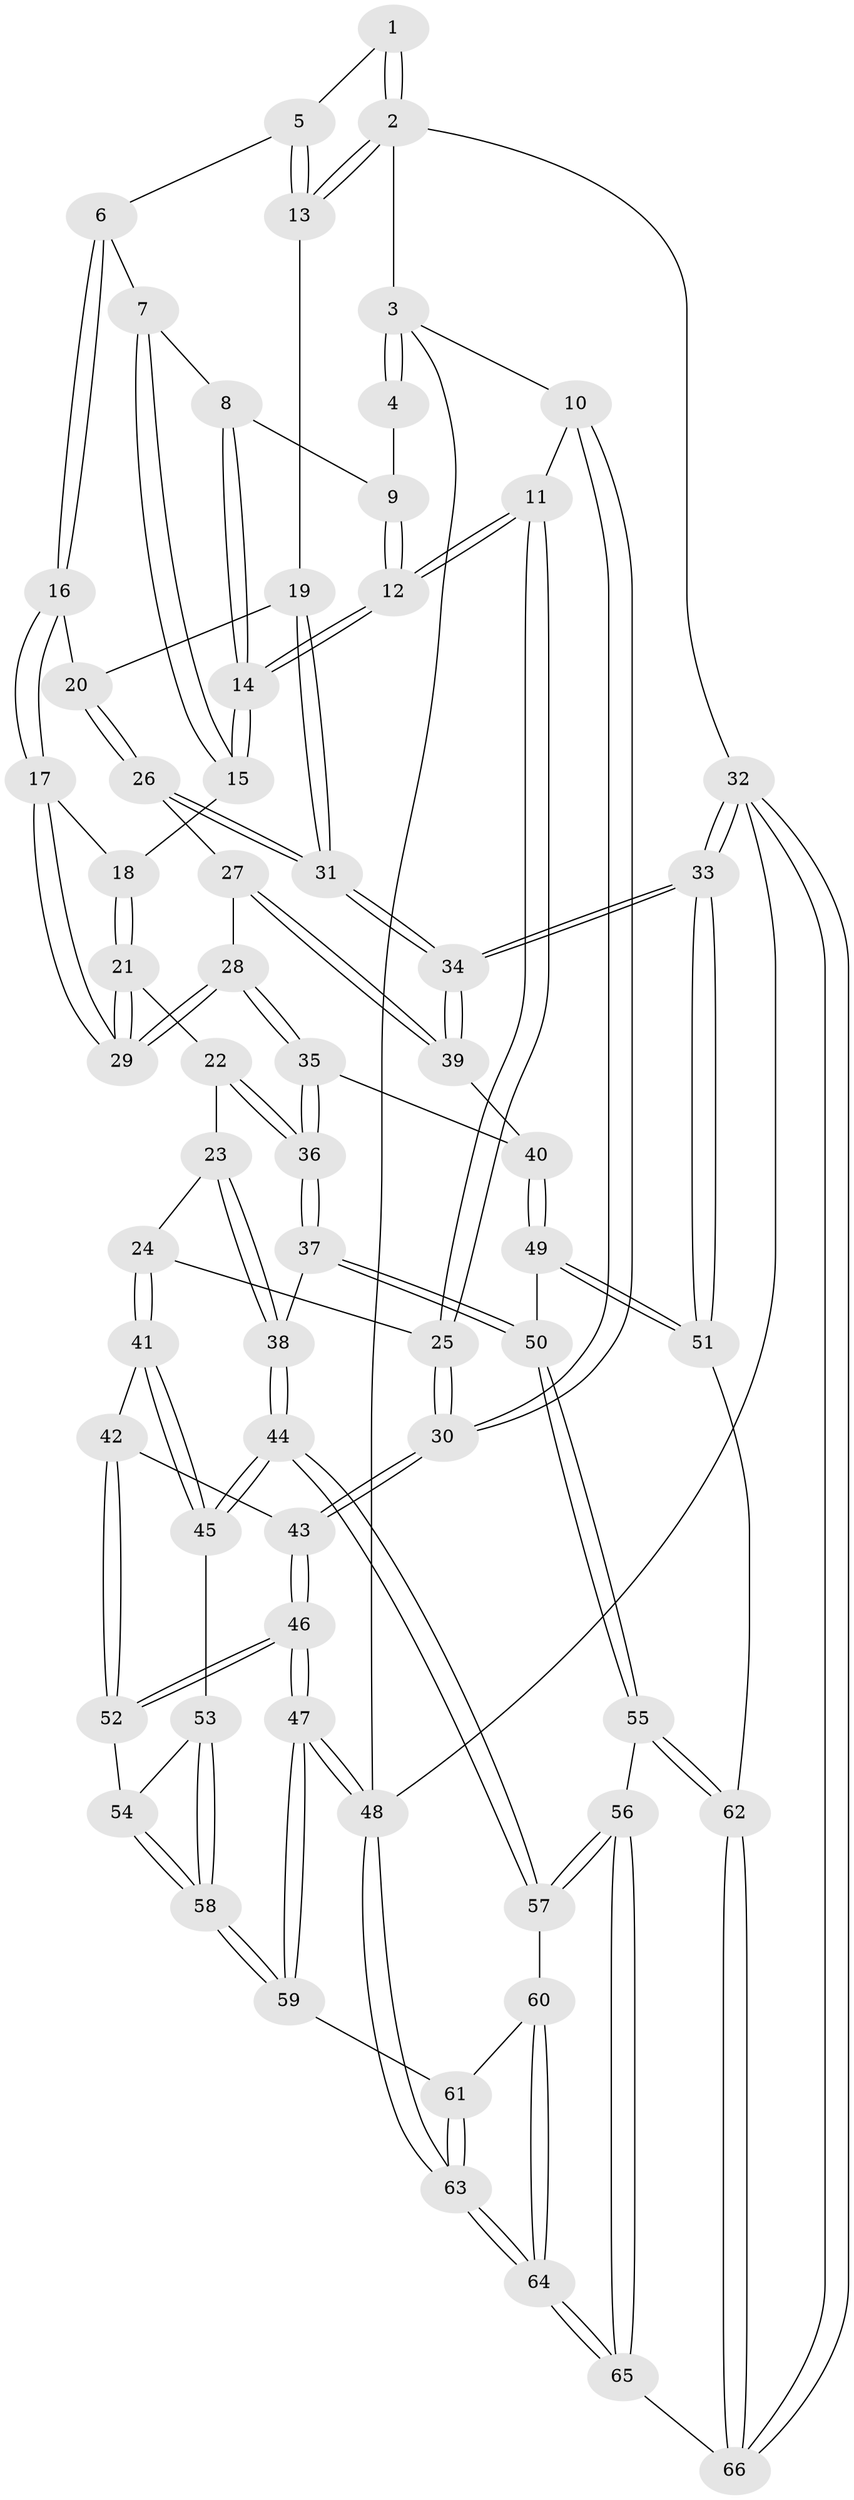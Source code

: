 // coarse degree distribution, {9: 0.030303030303030304, 2: 0.09090909090909091, 3: 0.21212121212121213, 4: 0.2727272727272727, 5: 0.30303030303030304, 7: 0.06060606060606061, 6: 0.030303030303030304}
// Generated by graph-tools (version 1.1) at 2025/21/03/04/25 18:21:03]
// undirected, 66 vertices, 162 edges
graph export_dot {
graph [start="1"]
  node [color=gray90,style=filled];
  1 [pos="+0.5962947728492337+0"];
  2 [pos="+1+0"];
  3 [pos="+0+0"];
  4 [pos="+0.48293101101498986+0"];
  5 [pos="+0.7134494333565344+0.09261993121552449"];
  6 [pos="+0.7087552443043754+0.13316776595230734"];
  7 [pos="+0.6648953573913158+0.14338760434648698"];
  8 [pos="+0.6414984542565483+0.13487491610192873"];
  9 [pos="+0.4753161927612978+0"];
  10 [pos="+0+0"];
  11 [pos="+0.35949255197501934+0.23201725342152843"];
  12 [pos="+0.3596526680563647+0.23178490956881626"];
  13 [pos="+1+0"];
  14 [pos="+0.40956896914976626+0.2217781261158277"];
  15 [pos="+0.6398457039893415+0.2238228004357961"];
  16 [pos="+0.804898355726329+0.20133724334052142"];
  17 [pos="+0.80180554278169+0.20876204484395633"];
  18 [pos="+0.6576950711549167+0.260097057338416"];
  19 [pos="+1+0"];
  20 [pos="+0.8556601517597381+0.17774634149234023"];
  21 [pos="+0.6472546543700443+0.3101408575321932"];
  22 [pos="+0.5310597615175534+0.3616472764028823"];
  23 [pos="+0.4944785499051415+0.3506310942534891"];
  24 [pos="+0.36537079470216693+0.2898929826944136"];
  25 [pos="+0.3593795191570521+0.23442605067767522"];
  26 [pos="+0.9726437024310182+0.38272264500710396"];
  27 [pos="+0.9186306320911214+0.40084605777293336"];
  28 [pos="+0.7826924176048335+0.37333924113527056"];
  29 [pos="+0.7825419512338131+0.3729332931250691"];
  30 [pos="+0+0.3125779066219319"];
  31 [pos="+1+0.37996778249373303"];
  32 [pos="+1+1"];
  33 [pos="+1+0.8773933495781757"];
  34 [pos="+1+0.6129881670905467"];
  35 [pos="+0.7170342147904974+0.48781394558020125"];
  36 [pos="+0.6715540276864232+0.5158657328004622"];
  37 [pos="+0.639868937077111+0.599564410077171"];
  38 [pos="+0.5270418315577936+0.5965158418405797"];
  39 [pos="+0.8790683244621048+0.5595250910179748"];
  40 [pos="+0.8739787288583687+0.5625732029341635"];
  41 [pos="+0.28286438320304486+0.45051366390190534"];
  42 [pos="+0.26210528795342497+0.45274806846454957"];
  43 [pos="+0+0.3649767212487239"];
  44 [pos="+0.3576984455657653+0.6271346559698935"];
  45 [pos="+0.3415659281339665+0.6054708507865386"];
  46 [pos="+0+0.5405328911260961"];
  47 [pos="+0+0.8990022010319801"];
  48 [pos="+0+1"];
  49 [pos="+0.8541832950263006+0.6288800167428759"];
  50 [pos="+0.6758920567004101+0.6823750216389437"];
  51 [pos="+0.9665334991380706+0.8054785218597316"];
  52 [pos="+0.056053667256633674+0.6289311420053731"];
  53 [pos="+0.2354447470364635+0.6477556657032627"];
  54 [pos="+0.07603855171306682+0.6619311097497156"];
  55 [pos="+0.67729405848722+0.7976141036436546"];
  56 [pos="+0.423479928375289+0.8280326502040609"];
  57 [pos="+0.36586208391130803+0.787096592023929"];
  58 [pos="+0.09909843189990046+0.7772350596058409"];
  59 [pos="+0.09853441569924504+0.819324110268438"];
  60 [pos="+0.27199861793130703+0.8411218649019109"];
  61 [pos="+0.1374789785808116+0.8450073440130187"];
  62 [pos="+0.7148809957248676+0.8416953887139991"];
  63 [pos="+0.06468178626123362+1"];
  64 [pos="+0.26674491070393086+1"];
  65 [pos="+0.49411314246449156+1"];
  66 [pos="+0.6882114856712319+1"];
  1 -- 2;
  1 -- 2;
  1 -- 5;
  2 -- 3;
  2 -- 13;
  2 -- 13;
  2 -- 32;
  3 -- 4;
  3 -- 4;
  3 -- 10;
  3 -- 48;
  4 -- 9;
  5 -- 6;
  5 -- 13;
  5 -- 13;
  6 -- 7;
  6 -- 16;
  6 -- 16;
  7 -- 8;
  7 -- 15;
  7 -- 15;
  8 -- 9;
  8 -- 14;
  8 -- 14;
  9 -- 12;
  9 -- 12;
  10 -- 11;
  10 -- 30;
  10 -- 30;
  11 -- 12;
  11 -- 12;
  11 -- 25;
  11 -- 25;
  12 -- 14;
  12 -- 14;
  13 -- 19;
  14 -- 15;
  14 -- 15;
  15 -- 18;
  16 -- 17;
  16 -- 17;
  16 -- 20;
  17 -- 18;
  17 -- 29;
  17 -- 29;
  18 -- 21;
  18 -- 21;
  19 -- 20;
  19 -- 31;
  19 -- 31;
  20 -- 26;
  20 -- 26;
  21 -- 22;
  21 -- 29;
  21 -- 29;
  22 -- 23;
  22 -- 36;
  22 -- 36;
  23 -- 24;
  23 -- 38;
  23 -- 38;
  24 -- 25;
  24 -- 41;
  24 -- 41;
  25 -- 30;
  25 -- 30;
  26 -- 27;
  26 -- 31;
  26 -- 31;
  27 -- 28;
  27 -- 39;
  27 -- 39;
  28 -- 29;
  28 -- 29;
  28 -- 35;
  28 -- 35;
  30 -- 43;
  30 -- 43;
  31 -- 34;
  31 -- 34;
  32 -- 33;
  32 -- 33;
  32 -- 66;
  32 -- 66;
  32 -- 48;
  33 -- 34;
  33 -- 34;
  33 -- 51;
  33 -- 51;
  34 -- 39;
  34 -- 39;
  35 -- 36;
  35 -- 36;
  35 -- 40;
  36 -- 37;
  36 -- 37;
  37 -- 38;
  37 -- 50;
  37 -- 50;
  38 -- 44;
  38 -- 44;
  39 -- 40;
  40 -- 49;
  40 -- 49;
  41 -- 42;
  41 -- 45;
  41 -- 45;
  42 -- 43;
  42 -- 52;
  42 -- 52;
  43 -- 46;
  43 -- 46;
  44 -- 45;
  44 -- 45;
  44 -- 57;
  44 -- 57;
  45 -- 53;
  46 -- 47;
  46 -- 47;
  46 -- 52;
  46 -- 52;
  47 -- 48;
  47 -- 48;
  47 -- 59;
  47 -- 59;
  48 -- 63;
  48 -- 63;
  49 -- 50;
  49 -- 51;
  49 -- 51;
  50 -- 55;
  50 -- 55;
  51 -- 62;
  52 -- 54;
  53 -- 54;
  53 -- 58;
  53 -- 58;
  54 -- 58;
  54 -- 58;
  55 -- 56;
  55 -- 62;
  55 -- 62;
  56 -- 57;
  56 -- 57;
  56 -- 65;
  56 -- 65;
  57 -- 60;
  58 -- 59;
  58 -- 59;
  59 -- 61;
  60 -- 61;
  60 -- 64;
  60 -- 64;
  61 -- 63;
  61 -- 63;
  62 -- 66;
  62 -- 66;
  63 -- 64;
  63 -- 64;
  64 -- 65;
  64 -- 65;
  65 -- 66;
}
